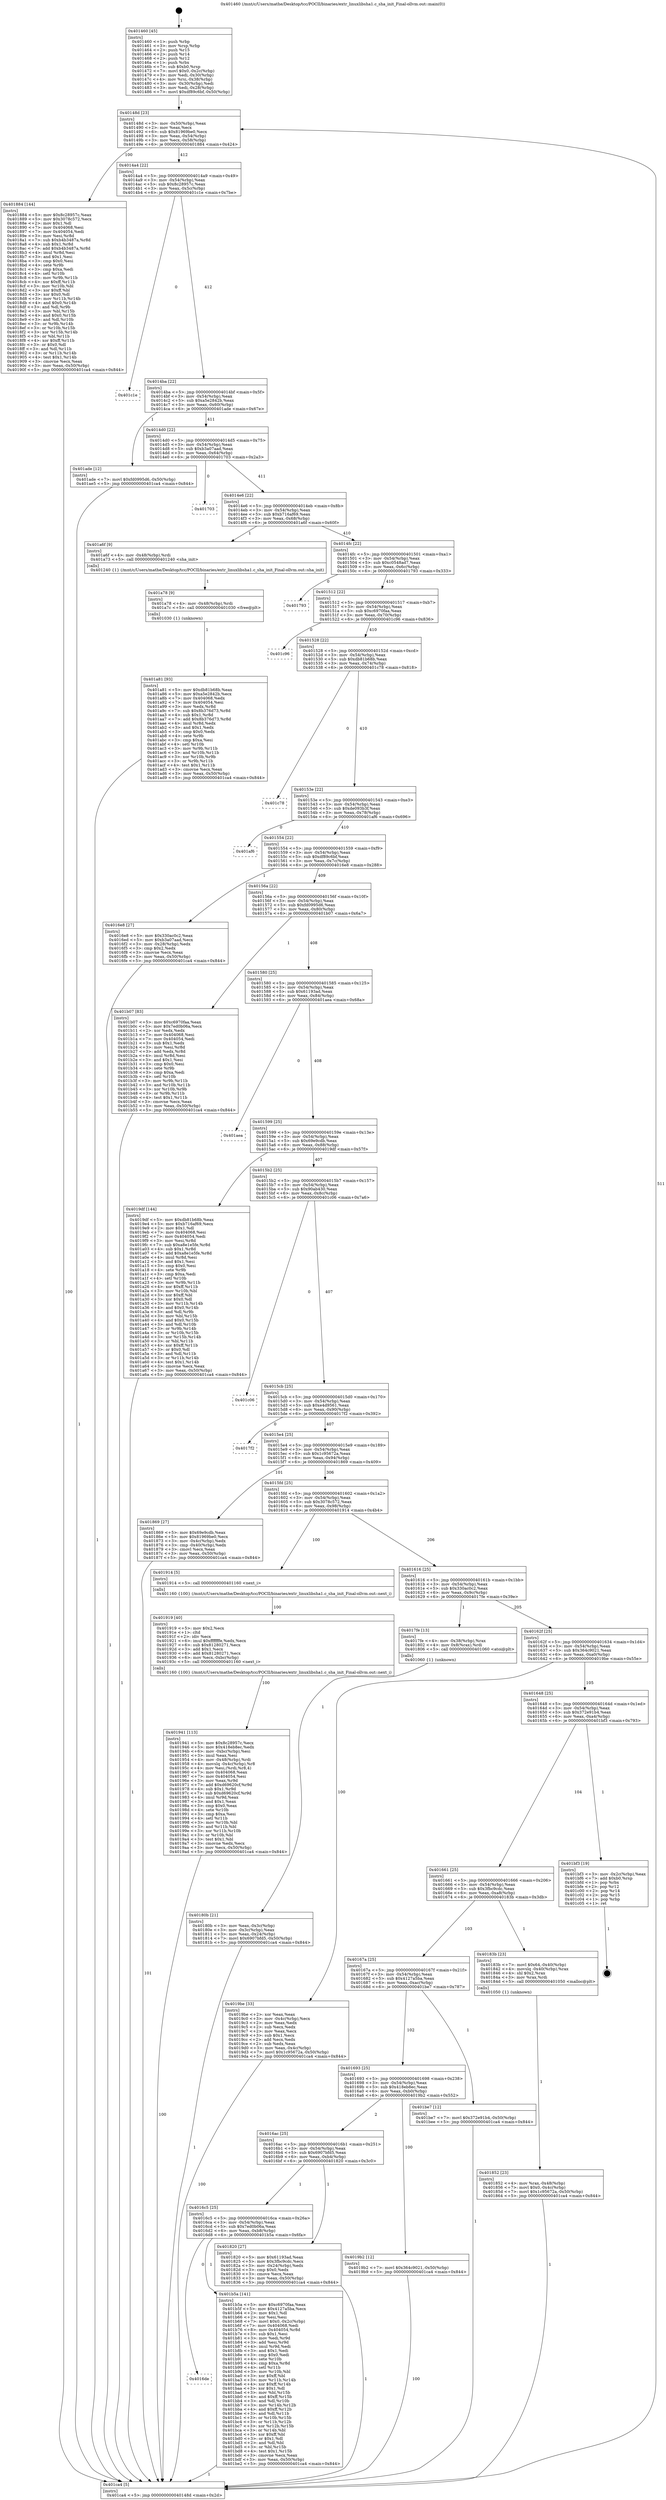 digraph "0x401460" {
  label = "0x401460 (/mnt/c/Users/mathe/Desktop/tcc/POCII/binaries/extr_linuxlibsha1.c_sha_init_Final-ollvm.out::main(0))"
  labelloc = "t"
  node[shape=record]

  Entry [label="",width=0.3,height=0.3,shape=circle,fillcolor=black,style=filled]
  "0x40148d" [label="{
     0x40148d [23]\l
     | [instrs]\l
     &nbsp;&nbsp;0x40148d \<+3\>: mov -0x50(%rbp),%eax\l
     &nbsp;&nbsp;0x401490 \<+2\>: mov %eax,%ecx\l
     &nbsp;&nbsp;0x401492 \<+6\>: sub $0x81969be0,%ecx\l
     &nbsp;&nbsp;0x401498 \<+3\>: mov %eax,-0x54(%rbp)\l
     &nbsp;&nbsp;0x40149b \<+3\>: mov %ecx,-0x58(%rbp)\l
     &nbsp;&nbsp;0x40149e \<+6\>: je 0000000000401884 \<main+0x424\>\l
  }"]
  "0x401884" [label="{
     0x401884 [144]\l
     | [instrs]\l
     &nbsp;&nbsp;0x401884 \<+5\>: mov $0x8c28957c,%eax\l
     &nbsp;&nbsp;0x401889 \<+5\>: mov $0x3078c572,%ecx\l
     &nbsp;&nbsp;0x40188e \<+2\>: mov $0x1,%dl\l
     &nbsp;&nbsp;0x401890 \<+7\>: mov 0x404068,%esi\l
     &nbsp;&nbsp;0x401897 \<+7\>: mov 0x404054,%edi\l
     &nbsp;&nbsp;0x40189e \<+3\>: mov %esi,%r8d\l
     &nbsp;&nbsp;0x4018a1 \<+7\>: sub $0xb4b3487a,%r8d\l
     &nbsp;&nbsp;0x4018a8 \<+4\>: sub $0x1,%r8d\l
     &nbsp;&nbsp;0x4018ac \<+7\>: add $0xb4b3487a,%r8d\l
     &nbsp;&nbsp;0x4018b3 \<+4\>: imul %r8d,%esi\l
     &nbsp;&nbsp;0x4018b7 \<+3\>: and $0x1,%esi\l
     &nbsp;&nbsp;0x4018ba \<+3\>: cmp $0x0,%esi\l
     &nbsp;&nbsp;0x4018bd \<+4\>: sete %r9b\l
     &nbsp;&nbsp;0x4018c1 \<+3\>: cmp $0xa,%edi\l
     &nbsp;&nbsp;0x4018c4 \<+4\>: setl %r10b\l
     &nbsp;&nbsp;0x4018c8 \<+3\>: mov %r9b,%r11b\l
     &nbsp;&nbsp;0x4018cb \<+4\>: xor $0xff,%r11b\l
     &nbsp;&nbsp;0x4018cf \<+3\>: mov %r10b,%bl\l
     &nbsp;&nbsp;0x4018d2 \<+3\>: xor $0xff,%bl\l
     &nbsp;&nbsp;0x4018d5 \<+3\>: xor $0x0,%dl\l
     &nbsp;&nbsp;0x4018d8 \<+3\>: mov %r11b,%r14b\l
     &nbsp;&nbsp;0x4018db \<+4\>: and $0x0,%r14b\l
     &nbsp;&nbsp;0x4018df \<+3\>: and %dl,%r9b\l
     &nbsp;&nbsp;0x4018e2 \<+3\>: mov %bl,%r15b\l
     &nbsp;&nbsp;0x4018e5 \<+4\>: and $0x0,%r15b\l
     &nbsp;&nbsp;0x4018e9 \<+3\>: and %dl,%r10b\l
     &nbsp;&nbsp;0x4018ec \<+3\>: or %r9b,%r14b\l
     &nbsp;&nbsp;0x4018ef \<+3\>: or %r10b,%r15b\l
     &nbsp;&nbsp;0x4018f2 \<+3\>: xor %r15b,%r14b\l
     &nbsp;&nbsp;0x4018f5 \<+3\>: or %bl,%r11b\l
     &nbsp;&nbsp;0x4018f8 \<+4\>: xor $0xff,%r11b\l
     &nbsp;&nbsp;0x4018fc \<+3\>: or $0x0,%dl\l
     &nbsp;&nbsp;0x4018ff \<+3\>: and %dl,%r11b\l
     &nbsp;&nbsp;0x401902 \<+3\>: or %r11b,%r14b\l
     &nbsp;&nbsp;0x401905 \<+4\>: test $0x1,%r14b\l
     &nbsp;&nbsp;0x401909 \<+3\>: cmovne %ecx,%eax\l
     &nbsp;&nbsp;0x40190c \<+3\>: mov %eax,-0x50(%rbp)\l
     &nbsp;&nbsp;0x40190f \<+5\>: jmp 0000000000401ca4 \<main+0x844\>\l
  }"]
  "0x4014a4" [label="{
     0x4014a4 [22]\l
     | [instrs]\l
     &nbsp;&nbsp;0x4014a4 \<+5\>: jmp 00000000004014a9 \<main+0x49\>\l
     &nbsp;&nbsp;0x4014a9 \<+3\>: mov -0x54(%rbp),%eax\l
     &nbsp;&nbsp;0x4014ac \<+5\>: sub $0x8c28957c,%eax\l
     &nbsp;&nbsp;0x4014b1 \<+3\>: mov %eax,-0x5c(%rbp)\l
     &nbsp;&nbsp;0x4014b4 \<+6\>: je 0000000000401c1e \<main+0x7be\>\l
  }"]
  Exit [label="",width=0.3,height=0.3,shape=circle,fillcolor=black,style=filled,peripheries=2]
  "0x401c1e" [label="{
     0x401c1e\l
  }", style=dashed]
  "0x4014ba" [label="{
     0x4014ba [22]\l
     | [instrs]\l
     &nbsp;&nbsp;0x4014ba \<+5\>: jmp 00000000004014bf \<main+0x5f\>\l
     &nbsp;&nbsp;0x4014bf \<+3\>: mov -0x54(%rbp),%eax\l
     &nbsp;&nbsp;0x4014c2 \<+5\>: sub $0xa5e2842b,%eax\l
     &nbsp;&nbsp;0x4014c7 \<+3\>: mov %eax,-0x60(%rbp)\l
     &nbsp;&nbsp;0x4014ca \<+6\>: je 0000000000401ade \<main+0x67e\>\l
  }"]
  "0x4016de" [label="{
     0x4016de\l
  }", style=dashed]
  "0x401ade" [label="{
     0x401ade [12]\l
     | [instrs]\l
     &nbsp;&nbsp;0x401ade \<+7\>: movl $0xfd0995d6,-0x50(%rbp)\l
     &nbsp;&nbsp;0x401ae5 \<+5\>: jmp 0000000000401ca4 \<main+0x844\>\l
  }"]
  "0x4014d0" [label="{
     0x4014d0 [22]\l
     | [instrs]\l
     &nbsp;&nbsp;0x4014d0 \<+5\>: jmp 00000000004014d5 \<main+0x75\>\l
     &nbsp;&nbsp;0x4014d5 \<+3\>: mov -0x54(%rbp),%eax\l
     &nbsp;&nbsp;0x4014d8 \<+5\>: sub $0xb3a07aad,%eax\l
     &nbsp;&nbsp;0x4014dd \<+3\>: mov %eax,-0x64(%rbp)\l
     &nbsp;&nbsp;0x4014e0 \<+6\>: je 0000000000401703 \<main+0x2a3\>\l
  }"]
  "0x401b5a" [label="{
     0x401b5a [141]\l
     | [instrs]\l
     &nbsp;&nbsp;0x401b5a \<+5\>: mov $0xc6970faa,%eax\l
     &nbsp;&nbsp;0x401b5f \<+5\>: mov $0x4127a5ba,%ecx\l
     &nbsp;&nbsp;0x401b64 \<+2\>: mov $0x1,%dl\l
     &nbsp;&nbsp;0x401b66 \<+2\>: xor %esi,%esi\l
     &nbsp;&nbsp;0x401b68 \<+7\>: movl $0x0,-0x2c(%rbp)\l
     &nbsp;&nbsp;0x401b6f \<+7\>: mov 0x404068,%edi\l
     &nbsp;&nbsp;0x401b76 \<+8\>: mov 0x404054,%r8d\l
     &nbsp;&nbsp;0x401b7e \<+3\>: sub $0x1,%esi\l
     &nbsp;&nbsp;0x401b81 \<+3\>: mov %edi,%r9d\l
     &nbsp;&nbsp;0x401b84 \<+3\>: add %esi,%r9d\l
     &nbsp;&nbsp;0x401b87 \<+4\>: imul %r9d,%edi\l
     &nbsp;&nbsp;0x401b8b \<+3\>: and $0x1,%edi\l
     &nbsp;&nbsp;0x401b8e \<+3\>: cmp $0x0,%edi\l
     &nbsp;&nbsp;0x401b91 \<+4\>: sete %r10b\l
     &nbsp;&nbsp;0x401b95 \<+4\>: cmp $0xa,%r8d\l
     &nbsp;&nbsp;0x401b99 \<+4\>: setl %r11b\l
     &nbsp;&nbsp;0x401b9d \<+3\>: mov %r10b,%bl\l
     &nbsp;&nbsp;0x401ba0 \<+3\>: xor $0xff,%bl\l
     &nbsp;&nbsp;0x401ba3 \<+3\>: mov %r11b,%r14b\l
     &nbsp;&nbsp;0x401ba6 \<+4\>: xor $0xff,%r14b\l
     &nbsp;&nbsp;0x401baa \<+3\>: xor $0x1,%dl\l
     &nbsp;&nbsp;0x401bad \<+3\>: mov %bl,%r15b\l
     &nbsp;&nbsp;0x401bb0 \<+4\>: and $0xff,%r15b\l
     &nbsp;&nbsp;0x401bb4 \<+3\>: and %dl,%r10b\l
     &nbsp;&nbsp;0x401bb7 \<+3\>: mov %r14b,%r12b\l
     &nbsp;&nbsp;0x401bba \<+4\>: and $0xff,%r12b\l
     &nbsp;&nbsp;0x401bbe \<+3\>: and %dl,%r11b\l
     &nbsp;&nbsp;0x401bc1 \<+3\>: or %r10b,%r15b\l
     &nbsp;&nbsp;0x401bc4 \<+3\>: or %r11b,%r12b\l
     &nbsp;&nbsp;0x401bc7 \<+3\>: xor %r12b,%r15b\l
     &nbsp;&nbsp;0x401bca \<+3\>: or %r14b,%bl\l
     &nbsp;&nbsp;0x401bcd \<+3\>: xor $0xff,%bl\l
     &nbsp;&nbsp;0x401bd0 \<+3\>: or $0x1,%dl\l
     &nbsp;&nbsp;0x401bd3 \<+2\>: and %dl,%bl\l
     &nbsp;&nbsp;0x401bd5 \<+3\>: or %bl,%r15b\l
     &nbsp;&nbsp;0x401bd8 \<+4\>: test $0x1,%r15b\l
     &nbsp;&nbsp;0x401bdc \<+3\>: cmovne %ecx,%eax\l
     &nbsp;&nbsp;0x401bdf \<+3\>: mov %eax,-0x50(%rbp)\l
     &nbsp;&nbsp;0x401be2 \<+5\>: jmp 0000000000401ca4 \<main+0x844\>\l
  }"]
  "0x401703" [label="{
     0x401703\l
  }", style=dashed]
  "0x4014e6" [label="{
     0x4014e6 [22]\l
     | [instrs]\l
     &nbsp;&nbsp;0x4014e6 \<+5\>: jmp 00000000004014eb \<main+0x8b\>\l
     &nbsp;&nbsp;0x4014eb \<+3\>: mov -0x54(%rbp),%eax\l
     &nbsp;&nbsp;0x4014ee \<+5\>: sub $0xb716af69,%eax\l
     &nbsp;&nbsp;0x4014f3 \<+3\>: mov %eax,-0x68(%rbp)\l
     &nbsp;&nbsp;0x4014f6 \<+6\>: je 0000000000401a6f \<main+0x60f\>\l
  }"]
  "0x401a81" [label="{
     0x401a81 [93]\l
     | [instrs]\l
     &nbsp;&nbsp;0x401a81 \<+5\>: mov $0xdb81b68b,%eax\l
     &nbsp;&nbsp;0x401a86 \<+5\>: mov $0xa5e2842b,%ecx\l
     &nbsp;&nbsp;0x401a8b \<+7\>: mov 0x404068,%edx\l
     &nbsp;&nbsp;0x401a92 \<+7\>: mov 0x404054,%esi\l
     &nbsp;&nbsp;0x401a99 \<+3\>: mov %edx,%r8d\l
     &nbsp;&nbsp;0x401a9c \<+7\>: sub $0x8b376d73,%r8d\l
     &nbsp;&nbsp;0x401aa3 \<+4\>: sub $0x1,%r8d\l
     &nbsp;&nbsp;0x401aa7 \<+7\>: add $0x8b376d73,%r8d\l
     &nbsp;&nbsp;0x401aae \<+4\>: imul %r8d,%edx\l
     &nbsp;&nbsp;0x401ab2 \<+3\>: and $0x1,%edx\l
     &nbsp;&nbsp;0x401ab5 \<+3\>: cmp $0x0,%edx\l
     &nbsp;&nbsp;0x401ab8 \<+4\>: sete %r9b\l
     &nbsp;&nbsp;0x401abc \<+3\>: cmp $0xa,%esi\l
     &nbsp;&nbsp;0x401abf \<+4\>: setl %r10b\l
     &nbsp;&nbsp;0x401ac3 \<+3\>: mov %r9b,%r11b\l
     &nbsp;&nbsp;0x401ac6 \<+3\>: and %r10b,%r11b\l
     &nbsp;&nbsp;0x401ac9 \<+3\>: xor %r10b,%r9b\l
     &nbsp;&nbsp;0x401acc \<+3\>: or %r9b,%r11b\l
     &nbsp;&nbsp;0x401acf \<+4\>: test $0x1,%r11b\l
     &nbsp;&nbsp;0x401ad3 \<+3\>: cmovne %ecx,%eax\l
     &nbsp;&nbsp;0x401ad6 \<+3\>: mov %eax,-0x50(%rbp)\l
     &nbsp;&nbsp;0x401ad9 \<+5\>: jmp 0000000000401ca4 \<main+0x844\>\l
  }"]
  "0x401a6f" [label="{
     0x401a6f [9]\l
     | [instrs]\l
     &nbsp;&nbsp;0x401a6f \<+4\>: mov -0x48(%rbp),%rdi\l
     &nbsp;&nbsp;0x401a73 \<+5\>: call 0000000000401240 \<sha_init\>\l
     | [calls]\l
     &nbsp;&nbsp;0x401240 \{1\} (/mnt/c/Users/mathe/Desktop/tcc/POCII/binaries/extr_linuxlibsha1.c_sha_init_Final-ollvm.out::sha_init)\l
  }"]
  "0x4014fc" [label="{
     0x4014fc [22]\l
     | [instrs]\l
     &nbsp;&nbsp;0x4014fc \<+5\>: jmp 0000000000401501 \<main+0xa1\>\l
     &nbsp;&nbsp;0x401501 \<+3\>: mov -0x54(%rbp),%eax\l
     &nbsp;&nbsp;0x401504 \<+5\>: sub $0xc0548ad7,%eax\l
     &nbsp;&nbsp;0x401509 \<+3\>: mov %eax,-0x6c(%rbp)\l
     &nbsp;&nbsp;0x40150c \<+6\>: je 0000000000401793 \<main+0x333\>\l
  }"]
  "0x401a78" [label="{
     0x401a78 [9]\l
     | [instrs]\l
     &nbsp;&nbsp;0x401a78 \<+4\>: mov -0x48(%rbp),%rdi\l
     &nbsp;&nbsp;0x401a7c \<+5\>: call 0000000000401030 \<free@plt\>\l
     | [calls]\l
     &nbsp;&nbsp;0x401030 \{1\} (unknown)\l
  }"]
  "0x401793" [label="{
     0x401793\l
  }", style=dashed]
  "0x401512" [label="{
     0x401512 [22]\l
     | [instrs]\l
     &nbsp;&nbsp;0x401512 \<+5\>: jmp 0000000000401517 \<main+0xb7\>\l
     &nbsp;&nbsp;0x401517 \<+3\>: mov -0x54(%rbp),%eax\l
     &nbsp;&nbsp;0x40151a \<+5\>: sub $0xc6970faa,%eax\l
     &nbsp;&nbsp;0x40151f \<+3\>: mov %eax,-0x70(%rbp)\l
     &nbsp;&nbsp;0x401522 \<+6\>: je 0000000000401c96 \<main+0x836\>\l
  }"]
  "0x401941" [label="{
     0x401941 [113]\l
     | [instrs]\l
     &nbsp;&nbsp;0x401941 \<+5\>: mov $0x8c28957c,%ecx\l
     &nbsp;&nbsp;0x401946 \<+5\>: mov $0x418eb8ec,%edx\l
     &nbsp;&nbsp;0x40194b \<+6\>: mov -0xbc(%rbp),%esi\l
     &nbsp;&nbsp;0x401951 \<+3\>: imul %eax,%esi\l
     &nbsp;&nbsp;0x401954 \<+4\>: mov -0x48(%rbp),%rdi\l
     &nbsp;&nbsp;0x401958 \<+4\>: movslq -0x4c(%rbp),%r8\l
     &nbsp;&nbsp;0x40195c \<+4\>: mov %esi,(%rdi,%r8,4)\l
     &nbsp;&nbsp;0x401960 \<+7\>: mov 0x404068,%eax\l
     &nbsp;&nbsp;0x401967 \<+7\>: mov 0x404054,%esi\l
     &nbsp;&nbsp;0x40196e \<+3\>: mov %eax,%r9d\l
     &nbsp;&nbsp;0x401971 \<+7\>: add $0xd69620cf,%r9d\l
     &nbsp;&nbsp;0x401978 \<+4\>: sub $0x1,%r9d\l
     &nbsp;&nbsp;0x40197c \<+7\>: sub $0xd69620cf,%r9d\l
     &nbsp;&nbsp;0x401983 \<+4\>: imul %r9d,%eax\l
     &nbsp;&nbsp;0x401987 \<+3\>: and $0x1,%eax\l
     &nbsp;&nbsp;0x40198a \<+3\>: cmp $0x0,%eax\l
     &nbsp;&nbsp;0x40198d \<+4\>: sete %r10b\l
     &nbsp;&nbsp;0x401991 \<+3\>: cmp $0xa,%esi\l
     &nbsp;&nbsp;0x401994 \<+4\>: setl %r11b\l
     &nbsp;&nbsp;0x401998 \<+3\>: mov %r10b,%bl\l
     &nbsp;&nbsp;0x40199b \<+3\>: and %r11b,%bl\l
     &nbsp;&nbsp;0x40199e \<+3\>: xor %r11b,%r10b\l
     &nbsp;&nbsp;0x4019a1 \<+3\>: or %r10b,%bl\l
     &nbsp;&nbsp;0x4019a4 \<+3\>: test $0x1,%bl\l
     &nbsp;&nbsp;0x4019a7 \<+3\>: cmovne %edx,%ecx\l
     &nbsp;&nbsp;0x4019aa \<+3\>: mov %ecx,-0x50(%rbp)\l
     &nbsp;&nbsp;0x4019ad \<+5\>: jmp 0000000000401ca4 \<main+0x844\>\l
  }"]
  "0x401c96" [label="{
     0x401c96\l
  }", style=dashed]
  "0x401528" [label="{
     0x401528 [22]\l
     | [instrs]\l
     &nbsp;&nbsp;0x401528 \<+5\>: jmp 000000000040152d \<main+0xcd\>\l
     &nbsp;&nbsp;0x40152d \<+3\>: mov -0x54(%rbp),%eax\l
     &nbsp;&nbsp;0x401530 \<+5\>: sub $0xdb81b68b,%eax\l
     &nbsp;&nbsp;0x401535 \<+3\>: mov %eax,-0x74(%rbp)\l
     &nbsp;&nbsp;0x401538 \<+6\>: je 0000000000401c78 \<main+0x818\>\l
  }"]
  "0x401919" [label="{
     0x401919 [40]\l
     | [instrs]\l
     &nbsp;&nbsp;0x401919 \<+5\>: mov $0x2,%ecx\l
     &nbsp;&nbsp;0x40191e \<+1\>: cltd\l
     &nbsp;&nbsp;0x40191f \<+2\>: idiv %ecx\l
     &nbsp;&nbsp;0x401921 \<+6\>: imul $0xfffffffe,%edx,%ecx\l
     &nbsp;&nbsp;0x401927 \<+6\>: sub $0x81280271,%ecx\l
     &nbsp;&nbsp;0x40192d \<+3\>: add $0x1,%ecx\l
     &nbsp;&nbsp;0x401930 \<+6\>: add $0x81280271,%ecx\l
     &nbsp;&nbsp;0x401936 \<+6\>: mov %ecx,-0xbc(%rbp)\l
     &nbsp;&nbsp;0x40193c \<+5\>: call 0000000000401160 \<next_i\>\l
     | [calls]\l
     &nbsp;&nbsp;0x401160 \{100\} (/mnt/c/Users/mathe/Desktop/tcc/POCII/binaries/extr_linuxlibsha1.c_sha_init_Final-ollvm.out::next_i)\l
  }"]
  "0x401c78" [label="{
     0x401c78\l
  }", style=dashed]
  "0x40153e" [label="{
     0x40153e [22]\l
     | [instrs]\l
     &nbsp;&nbsp;0x40153e \<+5\>: jmp 0000000000401543 \<main+0xe3\>\l
     &nbsp;&nbsp;0x401543 \<+3\>: mov -0x54(%rbp),%eax\l
     &nbsp;&nbsp;0x401546 \<+5\>: sub $0xde093b3f,%eax\l
     &nbsp;&nbsp;0x40154b \<+3\>: mov %eax,-0x78(%rbp)\l
     &nbsp;&nbsp;0x40154e \<+6\>: je 0000000000401af6 \<main+0x696\>\l
  }"]
  "0x401852" [label="{
     0x401852 [23]\l
     | [instrs]\l
     &nbsp;&nbsp;0x401852 \<+4\>: mov %rax,-0x48(%rbp)\l
     &nbsp;&nbsp;0x401856 \<+7\>: movl $0x0,-0x4c(%rbp)\l
     &nbsp;&nbsp;0x40185d \<+7\>: movl $0x1c95672a,-0x50(%rbp)\l
     &nbsp;&nbsp;0x401864 \<+5\>: jmp 0000000000401ca4 \<main+0x844\>\l
  }"]
  "0x401af6" [label="{
     0x401af6\l
  }", style=dashed]
  "0x401554" [label="{
     0x401554 [22]\l
     | [instrs]\l
     &nbsp;&nbsp;0x401554 \<+5\>: jmp 0000000000401559 \<main+0xf9\>\l
     &nbsp;&nbsp;0x401559 \<+3\>: mov -0x54(%rbp),%eax\l
     &nbsp;&nbsp;0x40155c \<+5\>: sub $0xdf89c6bf,%eax\l
     &nbsp;&nbsp;0x401561 \<+3\>: mov %eax,-0x7c(%rbp)\l
     &nbsp;&nbsp;0x401564 \<+6\>: je 00000000004016e8 \<main+0x288\>\l
  }"]
  "0x4016c5" [label="{
     0x4016c5 [25]\l
     | [instrs]\l
     &nbsp;&nbsp;0x4016c5 \<+5\>: jmp 00000000004016ca \<main+0x26a\>\l
     &nbsp;&nbsp;0x4016ca \<+3\>: mov -0x54(%rbp),%eax\l
     &nbsp;&nbsp;0x4016cd \<+5\>: sub $0x7ed0b06a,%eax\l
     &nbsp;&nbsp;0x4016d2 \<+6\>: mov %eax,-0xb8(%rbp)\l
     &nbsp;&nbsp;0x4016d8 \<+6\>: je 0000000000401b5a \<main+0x6fa\>\l
  }"]
  "0x4016e8" [label="{
     0x4016e8 [27]\l
     | [instrs]\l
     &nbsp;&nbsp;0x4016e8 \<+5\>: mov $0x330ac0c2,%eax\l
     &nbsp;&nbsp;0x4016ed \<+5\>: mov $0xb3a07aad,%ecx\l
     &nbsp;&nbsp;0x4016f2 \<+3\>: mov -0x28(%rbp),%edx\l
     &nbsp;&nbsp;0x4016f5 \<+3\>: cmp $0x2,%edx\l
     &nbsp;&nbsp;0x4016f8 \<+3\>: cmovne %ecx,%eax\l
     &nbsp;&nbsp;0x4016fb \<+3\>: mov %eax,-0x50(%rbp)\l
     &nbsp;&nbsp;0x4016fe \<+5\>: jmp 0000000000401ca4 \<main+0x844\>\l
  }"]
  "0x40156a" [label="{
     0x40156a [22]\l
     | [instrs]\l
     &nbsp;&nbsp;0x40156a \<+5\>: jmp 000000000040156f \<main+0x10f\>\l
     &nbsp;&nbsp;0x40156f \<+3\>: mov -0x54(%rbp),%eax\l
     &nbsp;&nbsp;0x401572 \<+5\>: sub $0xfd0995d6,%eax\l
     &nbsp;&nbsp;0x401577 \<+3\>: mov %eax,-0x80(%rbp)\l
     &nbsp;&nbsp;0x40157a \<+6\>: je 0000000000401b07 \<main+0x6a7\>\l
  }"]
  "0x401ca4" [label="{
     0x401ca4 [5]\l
     | [instrs]\l
     &nbsp;&nbsp;0x401ca4 \<+5\>: jmp 000000000040148d \<main+0x2d\>\l
  }"]
  "0x401460" [label="{
     0x401460 [45]\l
     | [instrs]\l
     &nbsp;&nbsp;0x401460 \<+1\>: push %rbp\l
     &nbsp;&nbsp;0x401461 \<+3\>: mov %rsp,%rbp\l
     &nbsp;&nbsp;0x401464 \<+2\>: push %r15\l
     &nbsp;&nbsp;0x401466 \<+2\>: push %r14\l
     &nbsp;&nbsp;0x401468 \<+2\>: push %r12\l
     &nbsp;&nbsp;0x40146a \<+1\>: push %rbx\l
     &nbsp;&nbsp;0x40146b \<+7\>: sub $0xb0,%rsp\l
     &nbsp;&nbsp;0x401472 \<+7\>: movl $0x0,-0x2c(%rbp)\l
     &nbsp;&nbsp;0x401479 \<+3\>: mov %edi,-0x30(%rbp)\l
     &nbsp;&nbsp;0x40147c \<+4\>: mov %rsi,-0x38(%rbp)\l
     &nbsp;&nbsp;0x401480 \<+3\>: mov -0x30(%rbp),%edi\l
     &nbsp;&nbsp;0x401483 \<+3\>: mov %edi,-0x28(%rbp)\l
     &nbsp;&nbsp;0x401486 \<+7\>: movl $0xdf89c6bf,-0x50(%rbp)\l
  }"]
  "0x401820" [label="{
     0x401820 [27]\l
     | [instrs]\l
     &nbsp;&nbsp;0x401820 \<+5\>: mov $0x61193ad,%eax\l
     &nbsp;&nbsp;0x401825 \<+5\>: mov $0x3fbc9cdc,%ecx\l
     &nbsp;&nbsp;0x40182a \<+3\>: mov -0x24(%rbp),%edx\l
     &nbsp;&nbsp;0x40182d \<+3\>: cmp $0x0,%edx\l
     &nbsp;&nbsp;0x401830 \<+3\>: cmove %ecx,%eax\l
     &nbsp;&nbsp;0x401833 \<+3\>: mov %eax,-0x50(%rbp)\l
     &nbsp;&nbsp;0x401836 \<+5\>: jmp 0000000000401ca4 \<main+0x844\>\l
  }"]
  "0x401b07" [label="{
     0x401b07 [83]\l
     | [instrs]\l
     &nbsp;&nbsp;0x401b07 \<+5\>: mov $0xc6970faa,%eax\l
     &nbsp;&nbsp;0x401b0c \<+5\>: mov $0x7ed0b06a,%ecx\l
     &nbsp;&nbsp;0x401b11 \<+2\>: xor %edx,%edx\l
     &nbsp;&nbsp;0x401b13 \<+7\>: mov 0x404068,%esi\l
     &nbsp;&nbsp;0x401b1a \<+7\>: mov 0x404054,%edi\l
     &nbsp;&nbsp;0x401b21 \<+3\>: sub $0x1,%edx\l
     &nbsp;&nbsp;0x401b24 \<+3\>: mov %esi,%r8d\l
     &nbsp;&nbsp;0x401b27 \<+3\>: add %edx,%r8d\l
     &nbsp;&nbsp;0x401b2a \<+4\>: imul %r8d,%esi\l
     &nbsp;&nbsp;0x401b2e \<+3\>: and $0x1,%esi\l
     &nbsp;&nbsp;0x401b31 \<+3\>: cmp $0x0,%esi\l
     &nbsp;&nbsp;0x401b34 \<+4\>: sete %r9b\l
     &nbsp;&nbsp;0x401b38 \<+3\>: cmp $0xa,%edi\l
     &nbsp;&nbsp;0x401b3b \<+4\>: setl %r10b\l
     &nbsp;&nbsp;0x401b3f \<+3\>: mov %r9b,%r11b\l
     &nbsp;&nbsp;0x401b42 \<+3\>: and %r10b,%r11b\l
     &nbsp;&nbsp;0x401b45 \<+3\>: xor %r10b,%r9b\l
     &nbsp;&nbsp;0x401b48 \<+3\>: or %r9b,%r11b\l
     &nbsp;&nbsp;0x401b4b \<+4\>: test $0x1,%r11b\l
     &nbsp;&nbsp;0x401b4f \<+3\>: cmovne %ecx,%eax\l
     &nbsp;&nbsp;0x401b52 \<+3\>: mov %eax,-0x50(%rbp)\l
     &nbsp;&nbsp;0x401b55 \<+5\>: jmp 0000000000401ca4 \<main+0x844\>\l
  }"]
  "0x401580" [label="{
     0x401580 [25]\l
     | [instrs]\l
     &nbsp;&nbsp;0x401580 \<+5\>: jmp 0000000000401585 \<main+0x125\>\l
     &nbsp;&nbsp;0x401585 \<+3\>: mov -0x54(%rbp),%eax\l
     &nbsp;&nbsp;0x401588 \<+5\>: sub $0x61193ad,%eax\l
     &nbsp;&nbsp;0x40158d \<+6\>: mov %eax,-0x84(%rbp)\l
     &nbsp;&nbsp;0x401593 \<+6\>: je 0000000000401aea \<main+0x68a\>\l
  }"]
  "0x4016ac" [label="{
     0x4016ac [25]\l
     | [instrs]\l
     &nbsp;&nbsp;0x4016ac \<+5\>: jmp 00000000004016b1 \<main+0x251\>\l
     &nbsp;&nbsp;0x4016b1 \<+3\>: mov -0x54(%rbp),%eax\l
     &nbsp;&nbsp;0x4016b4 \<+5\>: sub $0x6907bfd5,%eax\l
     &nbsp;&nbsp;0x4016b9 \<+6\>: mov %eax,-0xb4(%rbp)\l
     &nbsp;&nbsp;0x4016bf \<+6\>: je 0000000000401820 \<main+0x3c0\>\l
  }"]
  "0x401aea" [label="{
     0x401aea\l
  }", style=dashed]
  "0x401599" [label="{
     0x401599 [25]\l
     | [instrs]\l
     &nbsp;&nbsp;0x401599 \<+5\>: jmp 000000000040159e \<main+0x13e\>\l
     &nbsp;&nbsp;0x40159e \<+3\>: mov -0x54(%rbp),%eax\l
     &nbsp;&nbsp;0x4015a1 \<+5\>: sub $0x69e9cdb,%eax\l
     &nbsp;&nbsp;0x4015a6 \<+6\>: mov %eax,-0x88(%rbp)\l
     &nbsp;&nbsp;0x4015ac \<+6\>: je 00000000004019df \<main+0x57f\>\l
  }"]
  "0x4019b2" [label="{
     0x4019b2 [12]\l
     | [instrs]\l
     &nbsp;&nbsp;0x4019b2 \<+7\>: movl $0x364c9021,-0x50(%rbp)\l
     &nbsp;&nbsp;0x4019b9 \<+5\>: jmp 0000000000401ca4 \<main+0x844\>\l
  }"]
  "0x4019df" [label="{
     0x4019df [144]\l
     | [instrs]\l
     &nbsp;&nbsp;0x4019df \<+5\>: mov $0xdb81b68b,%eax\l
     &nbsp;&nbsp;0x4019e4 \<+5\>: mov $0xb716af69,%ecx\l
     &nbsp;&nbsp;0x4019e9 \<+2\>: mov $0x1,%dl\l
     &nbsp;&nbsp;0x4019eb \<+7\>: mov 0x404068,%esi\l
     &nbsp;&nbsp;0x4019f2 \<+7\>: mov 0x404054,%edi\l
     &nbsp;&nbsp;0x4019f9 \<+3\>: mov %esi,%r8d\l
     &nbsp;&nbsp;0x4019fc \<+7\>: sub $0xa8e1e5fe,%r8d\l
     &nbsp;&nbsp;0x401a03 \<+4\>: sub $0x1,%r8d\l
     &nbsp;&nbsp;0x401a07 \<+7\>: add $0xa8e1e5fe,%r8d\l
     &nbsp;&nbsp;0x401a0e \<+4\>: imul %r8d,%esi\l
     &nbsp;&nbsp;0x401a12 \<+3\>: and $0x1,%esi\l
     &nbsp;&nbsp;0x401a15 \<+3\>: cmp $0x0,%esi\l
     &nbsp;&nbsp;0x401a18 \<+4\>: sete %r9b\l
     &nbsp;&nbsp;0x401a1c \<+3\>: cmp $0xa,%edi\l
     &nbsp;&nbsp;0x401a1f \<+4\>: setl %r10b\l
     &nbsp;&nbsp;0x401a23 \<+3\>: mov %r9b,%r11b\l
     &nbsp;&nbsp;0x401a26 \<+4\>: xor $0xff,%r11b\l
     &nbsp;&nbsp;0x401a2a \<+3\>: mov %r10b,%bl\l
     &nbsp;&nbsp;0x401a2d \<+3\>: xor $0xff,%bl\l
     &nbsp;&nbsp;0x401a30 \<+3\>: xor $0x0,%dl\l
     &nbsp;&nbsp;0x401a33 \<+3\>: mov %r11b,%r14b\l
     &nbsp;&nbsp;0x401a36 \<+4\>: and $0x0,%r14b\l
     &nbsp;&nbsp;0x401a3a \<+3\>: and %dl,%r9b\l
     &nbsp;&nbsp;0x401a3d \<+3\>: mov %bl,%r15b\l
     &nbsp;&nbsp;0x401a40 \<+4\>: and $0x0,%r15b\l
     &nbsp;&nbsp;0x401a44 \<+3\>: and %dl,%r10b\l
     &nbsp;&nbsp;0x401a47 \<+3\>: or %r9b,%r14b\l
     &nbsp;&nbsp;0x401a4a \<+3\>: or %r10b,%r15b\l
     &nbsp;&nbsp;0x401a4d \<+3\>: xor %r15b,%r14b\l
     &nbsp;&nbsp;0x401a50 \<+3\>: or %bl,%r11b\l
     &nbsp;&nbsp;0x401a53 \<+4\>: xor $0xff,%r11b\l
     &nbsp;&nbsp;0x401a57 \<+3\>: or $0x0,%dl\l
     &nbsp;&nbsp;0x401a5a \<+3\>: and %dl,%r11b\l
     &nbsp;&nbsp;0x401a5d \<+3\>: or %r11b,%r14b\l
     &nbsp;&nbsp;0x401a60 \<+4\>: test $0x1,%r14b\l
     &nbsp;&nbsp;0x401a64 \<+3\>: cmovne %ecx,%eax\l
     &nbsp;&nbsp;0x401a67 \<+3\>: mov %eax,-0x50(%rbp)\l
     &nbsp;&nbsp;0x401a6a \<+5\>: jmp 0000000000401ca4 \<main+0x844\>\l
  }"]
  "0x4015b2" [label="{
     0x4015b2 [25]\l
     | [instrs]\l
     &nbsp;&nbsp;0x4015b2 \<+5\>: jmp 00000000004015b7 \<main+0x157\>\l
     &nbsp;&nbsp;0x4015b7 \<+3\>: mov -0x54(%rbp),%eax\l
     &nbsp;&nbsp;0x4015ba \<+5\>: sub $0x90ab430,%eax\l
     &nbsp;&nbsp;0x4015bf \<+6\>: mov %eax,-0x8c(%rbp)\l
     &nbsp;&nbsp;0x4015c5 \<+6\>: je 0000000000401c06 \<main+0x7a6\>\l
  }"]
  "0x401693" [label="{
     0x401693 [25]\l
     | [instrs]\l
     &nbsp;&nbsp;0x401693 \<+5\>: jmp 0000000000401698 \<main+0x238\>\l
     &nbsp;&nbsp;0x401698 \<+3\>: mov -0x54(%rbp),%eax\l
     &nbsp;&nbsp;0x40169b \<+5\>: sub $0x418eb8ec,%eax\l
     &nbsp;&nbsp;0x4016a0 \<+6\>: mov %eax,-0xb0(%rbp)\l
     &nbsp;&nbsp;0x4016a6 \<+6\>: je 00000000004019b2 \<main+0x552\>\l
  }"]
  "0x401c06" [label="{
     0x401c06\l
  }", style=dashed]
  "0x4015cb" [label="{
     0x4015cb [25]\l
     | [instrs]\l
     &nbsp;&nbsp;0x4015cb \<+5\>: jmp 00000000004015d0 \<main+0x170\>\l
     &nbsp;&nbsp;0x4015d0 \<+3\>: mov -0x54(%rbp),%eax\l
     &nbsp;&nbsp;0x4015d3 \<+5\>: sub $0xe4d9561,%eax\l
     &nbsp;&nbsp;0x4015d8 \<+6\>: mov %eax,-0x90(%rbp)\l
     &nbsp;&nbsp;0x4015de \<+6\>: je 00000000004017f2 \<main+0x392\>\l
  }"]
  "0x401be7" [label="{
     0x401be7 [12]\l
     | [instrs]\l
     &nbsp;&nbsp;0x401be7 \<+7\>: movl $0x372e91b4,-0x50(%rbp)\l
     &nbsp;&nbsp;0x401bee \<+5\>: jmp 0000000000401ca4 \<main+0x844\>\l
  }"]
  "0x4017f2" [label="{
     0x4017f2\l
  }", style=dashed]
  "0x4015e4" [label="{
     0x4015e4 [25]\l
     | [instrs]\l
     &nbsp;&nbsp;0x4015e4 \<+5\>: jmp 00000000004015e9 \<main+0x189\>\l
     &nbsp;&nbsp;0x4015e9 \<+3\>: mov -0x54(%rbp),%eax\l
     &nbsp;&nbsp;0x4015ec \<+5\>: sub $0x1c95672a,%eax\l
     &nbsp;&nbsp;0x4015f1 \<+6\>: mov %eax,-0x94(%rbp)\l
     &nbsp;&nbsp;0x4015f7 \<+6\>: je 0000000000401869 \<main+0x409\>\l
  }"]
  "0x40167a" [label="{
     0x40167a [25]\l
     | [instrs]\l
     &nbsp;&nbsp;0x40167a \<+5\>: jmp 000000000040167f \<main+0x21f\>\l
     &nbsp;&nbsp;0x40167f \<+3\>: mov -0x54(%rbp),%eax\l
     &nbsp;&nbsp;0x401682 \<+5\>: sub $0x4127a5ba,%eax\l
     &nbsp;&nbsp;0x401687 \<+6\>: mov %eax,-0xac(%rbp)\l
     &nbsp;&nbsp;0x40168d \<+6\>: je 0000000000401be7 \<main+0x787\>\l
  }"]
  "0x401869" [label="{
     0x401869 [27]\l
     | [instrs]\l
     &nbsp;&nbsp;0x401869 \<+5\>: mov $0x69e9cdb,%eax\l
     &nbsp;&nbsp;0x40186e \<+5\>: mov $0x81969be0,%ecx\l
     &nbsp;&nbsp;0x401873 \<+3\>: mov -0x4c(%rbp),%edx\l
     &nbsp;&nbsp;0x401876 \<+3\>: cmp -0x40(%rbp),%edx\l
     &nbsp;&nbsp;0x401879 \<+3\>: cmovl %ecx,%eax\l
     &nbsp;&nbsp;0x40187c \<+3\>: mov %eax,-0x50(%rbp)\l
     &nbsp;&nbsp;0x40187f \<+5\>: jmp 0000000000401ca4 \<main+0x844\>\l
  }"]
  "0x4015fd" [label="{
     0x4015fd [25]\l
     | [instrs]\l
     &nbsp;&nbsp;0x4015fd \<+5\>: jmp 0000000000401602 \<main+0x1a2\>\l
     &nbsp;&nbsp;0x401602 \<+3\>: mov -0x54(%rbp),%eax\l
     &nbsp;&nbsp;0x401605 \<+5\>: sub $0x3078c572,%eax\l
     &nbsp;&nbsp;0x40160a \<+6\>: mov %eax,-0x98(%rbp)\l
     &nbsp;&nbsp;0x401610 \<+6\>: je 0000000000401914 \<main+0x4b4\>\l
  }"]
  "0x40183b" [label="{
     0x40183b [23]\l
     | [instrs]\l
     &nbsp;&nbsp;0x40183b \<+7\>: movl $0x64,-0x40(%rbp)\l
     &nbsp;&nbsp;0x401842 \<+4\>: movslq -0x40(%rbp),%rax\l
     &nbsp;&nbsp;0x401846 \<+4\>: shl $0x2,%rax\l
     &nbsp;&nbsp;0x40184a \<+3\>: mov %rax,%rdi\l
     &nbsp;&nbsp;0x40184d \<+5\>: call 0000000000401050 \<malloc@plt\>\l
     | [calls]\l
     &nbsp;&nbsp;0x401050 \{1\} (unknown)\l
  }"]
  "0x401914" [label="{
     0x401914 [5]\l
     | [instrs]\l
     &nbsp;&nbsp;0x401914 \<+5\>: call 0000000000401160 \<next_i\>\l
     | [calls]\l
     &nbsp;&nbsp;0x401160 \{100\} (/mnt/c/Users/mathe/Desktop/tcc/POCII/binaries/extr_linuxlibsha1.c_sha_init_Final-ollvm.out::next_i)\l
  }"]
  "0x401616" [label="{
     0x401616 [25]\l
     | [instrs]\l
     &nbsp;&nbsp;0x401616 \<+5\>: jmp 000000000040161b \<main+0x1bb\>\l
     &nbsp;&nbsp;0x40161b \<+3\>: mov -0x54(%rbp),%eax\l
     &nbsp;&nbsp;0x40161e \<+5\>: sub $0x330ac0c2,%eax\l
     &nbsp;&nbsp;0x401623 \<+6\>: mov %eax,-0x9c(%rbp)\l
     &nbsp;&nbsp;0x401629 \<+6\>: je 00000000004017fe \<main+0x39e\>\l
  }"]
  "0x401661" [label="{
     0x401661 [25]\l
     | [instrs]\l
     &nbsp;&nbsp;0x401661 \<+5\>: jmp 0000000000401666 \<main+0x206\>\l
     &nbsp;&nbsp;0x401666 \<+3\>: mov -0x54(%rbp),%eax\l
     &nbsp;&nbsp;0x401669 \<+5\>: sub $0x3fbc9cdc,%eax\l
     &nbsp;&nbsp;0x40166e \<+6\>: mov %eax,-0xa8(%rbp)\l
     &nbsp;&nbsp;0x401674 \<+6\>: je 000000000040183b \<main+0x3db\>\l
  }"]
  "0x4017fe" [label="{
     0x4017fe [13]\l
     | [instrs]\l
     &nbsp;&nbsp;0x4017fe \<+4\>: mov -0x38(%rbp),%rax\l
     &nbsp;&nbsp;0x401802 \<+4\>: mov 0x8(%rax),%rdi\l
     &nbsp;&nbsp;0x401806 \<+5\>: call 0000000000401060 \<atoi@plt\>\l
     | [calls]\l
     &nbsp;&nbsp;0x401060 \{1\} (unknown)\l
  }"]
  "0x40162f" [label="{
     0x40162f [25]\l
     | [instrs]\l
     &nbsp;&nbsp;0x40162f \<+5\>: jmp 0000000000401634 \<main+0x1d4\>\l
     &nbsp;&nbsp;0x401634 \<+3\>: mov -0x54(%rbp),%eax\l
     &nbsp;&nbsp;0x401637 \<+5\>: sub $0x364c9021,%eax\l
     &nbsp;&nbsp;0x40163c \<+6\>: mov %eax,-0xa0(%rbp)\l
     &nbsp;&nbsp;0x401642 \<+6\>: je 00000000004019be \<main+0x55e\>\l
  }"]
  "0x40180b" [label="{
     0x40180b [21]\l
     | [instrs]\l
     &nbsp;&nbsp;0x40180b \<+3\>: mov %eax,-0x3c(%rbp)\l
     &nbsp;&nbsp;0x40180e \<+3\>: mov -0x3c(%rbp),%eax\l
     &nbsp;&nbsp;0x401811 \<+3\>: mov %eax,-0x24(%rbp)\l
     &nbsp;&nbsp;0x401814 \<+7\>: movl $0x6907bfd5,-0x50(%rbp)\l
     &nbsp;&nbsp;0x40181b \<+5\>: jmp 0000000000401ca4 \<main+0x844\>\l
  }"]
  "0x401bf3" [label="{
     0x401bf3 [19]\l
     | [instrs]\l
     &nbsp;&nbsp;0x401bf3 \<+3\>: mov -0x2c(%rbp),%eax\l
     &nbsp;&nbsp;0x401bf6 \<+7\>: add $0xb0,%rsp\l
     &nbsp;&nbsp;0x401bfd \<+1\>: pop %rbx\l
     &nbsp;&nbsp;0x401bfe \<+2\>: pop %r12\l
     &nbsp;&nbsp;0x401c00 \<+2\>: pop %r14\l
     &nbsp;&nbsp;0x401c02 \<+2\>: pop %r15\l
     &nbsp;&nbsp;0x401c04 \<+1\>: pop %rbp\l
     &nbsp;&nbsp;0x401c05 \<+1\>: ret\l
  }"]
  "0x4019be" [label="{
     0x4019be [33]\l
     | [instrs]\l
     &nbsp;&nbsp;0x4019be \<+2\>: xor %eax,%eax\l
     &nbsp;&nbsp;0x4019c0 \<+3\>: mov -0x4c(%rbp),%ecx\l
     &nbsp;&nbsp;0x4019c3 \<+2\>: mov %eax,%edx\l
     &nbsp;&nbsp;0x4019c5 \<+2\>: sub %ecx,%edx\l
     &nbsp;&nbsp;0x4019c7 \<+2\>: mov %eax,%ecx\l
     &nbsp;&nbsp;0x4019c9 \<+3\>: sub $0x1,%ecx\l
     &nbsp;&nbsp;0x4019cc \<+2\>: add %ecx,%edx\l
     &nbsp;&nbsp;0x4019ce \<+2\>: sub %edx,%eax\l
     &nbsp;&nbsp;0x4019d0 \<+3\>: mov %eax,-0x4c(%rbp)\l
     &nbsp;&nbsp;0x4019d3 \<+7\>: movl $0x1c95672a,-0x50(%rbp)\l
     &nbsp;&nbsp;0x4019da \<+5\>: jmp 0000000000401ca4 \<main+0x844\>\l
  }"]
  "0x401648" [label="{
     0x401648 [25]\l
     | [instrs]\l
     &nbsp;&nbsp;0x401648 \<+5\>: jmp 000000000040164d \<main+0x1ed\>\l
     &nbsp;&nbsp;0x40164d \<+3\>: mov -0x54(%rbp),%eax\l
     &nbsp;&nbsp;0x401650 \<+5\>: sub $0x372e91b4,%eax\l
     &nbsp;&nbsp;0x401655 \<+6\>: mov %eax,-0xa4(%rbp)\l
     &nbsp;&nbsp;0x40165b \<+6\>: je 0000000000401bf3 \<main+0x793\>\l
  }"]
  Entry -> "0x401460" [label=" 1"]
  "0x40148d" -> "0x401884" [label=" 100"]
  "0x40148d" -> "0x4014a4" [label=" 412"]
  "0x401bf3" -> Exit [label=" 1"]
  "0x4014a4" -> "0x401c1e" [label=" 0"]
  "0x4014a4" -> "0x4014ba" [label=" 412"]
  "0x401be7" -> "0x401ca4" [label=" 1"]
  "0x4014ba" -> "0x401ade" [label=" 1"]
  "0x4014ba" -> "0x4014d0" [label=" 411"]
  "0x401b5a" -> "0x401ca4" [label=" 1"]
  "0x4014d0" -> "0x401703" [label=" 0"]
  "0x4014d0" -> "0x4014e6" [label=" 411"]
  "0x4016c5" -> "0x4016de" [label=" 0"]
  "0x4014e6" -> "0x401a6f" [label=" 1"]
  "0x4014e6" -> "0x4014fc" [label=" 410"]
  "0x4016c5" -> "0x401b5a" [label=" 1"]
  "0x4014fc" -> "0x401793" [label=" 0"]
  "0x4014fc" -> "0x401512" [label=" 410"]
  "0x401b07" -> "0x401ca4" [label=" 1"]
  "0x401512" -> "0x401c96" [label=" 0"]
  "0x401512" -> "0x401528" [label=" 410"]
  "0x401ade" -> "0x401ca4" [label=" 1"]
  "0x401528" -> "0x401c78" [label=" 0"]
  "0x401528" -> "0x40153e" [label=" 410"]
  "0x401a81" -> "0x401ca4" [label=" 1"]
  "0x40153e" -> "0x401af6" [label=" 0"]
  "0x40153e" -> "0x401554" [label=" 410"]
  "0x401a78" -> "0x401a81" [label=" 1"]
  "0x401554" -> "0x4016e8" [label=" 1"]
  "0x401554" -> "0x40156a" [label=" 409"]
  "0x4016e8" -> "0x401ca4" [label=" 1"]
  "0x401460" -> "0x40148d" [label=" 1"]
  "0x401ca4" -> "0x40148d" [label=" 511"]
  "0x401a6f" -> "0x401a78" [label=" 1"]
  "0x40156a" -> "0x401b07" [label=" 1"]
  "0x40156a" -> "0x401580" [label=" 408"]
  "0x4019df" -> "0x401ca4" [label=" 1"]
  "0x401580" -> "0x401aea" [label=" 0"]
  "0x401580" -> "0x401599" [label=" 408"]
  "0x4019b2" -> "0x401ca4" [label=" 100"]
  "0x401599" -> "0x4019df" [label=" 1"]
  "0x401599" -> "0x4015b2" [label=" 407"]
  "0x401941" -> "0x401ca4" [label=" 100"]
  "0x4015b2" -> "0x401c06" [label=" 0"]
  "0x4015b2" -> "0x4015cb" [label=" 407"]
  "0x401914" -> "0x401919" [label=" 100"]
  "0x4015cb" -> "0x4017f2" [label=" 0"]
  "0x4015cb" -> "0x4015e4" [label=" 407"]
  "0x401884" -> "0x401ca4" [label=" 100"]
  "0x4015e4" -> "0x401869" [label=" 101"]
  "0x4015e4" -> "0x4015fd" [label=" 306"]
  "0x401852" -> "0x401ca4" [label=" 1"]
  "0x4015fd" -> "0x401914" [label=" 100"]
  "0x4015fd" -> "0x401616" [label=" 206"]
  "0x40183b" -> "0x401852" [label=" 1"]
  "0x401616" -> "0x4017fe" [label=" 1"]
  "0x401616" -> "0x40162f" [label=" 205"]
  "0x4017fe" -> "0x40180b" [label=" 1"]
  "0x40180b" -> "0x401ca4" [label=" 1"]
  "0x4016ac" -> "0x4016c5" [label=" 1"]
  "0x40162f" -> "0x4019be" [label=" 100"]
  "0x40162f" -> "0x401648" [label=" 105"]
  "0x4016ac" -> "0x401820" [label=" 1"]
  "0x401648" -> "0x401bf3" [label=" 1"]
  "0x401648" -> "0x401661" [label=" 104"]
  "0x401820" -> "0x401ca4" [label=" 1"]
  "0x401661" -> "0x40183b" [label=" 1"]
  "0x401661" -> "0x40167a" [label=" 103"]
  "0x401869" -> "0x401ca4" [label=" 101"]
  "0x40167a" -> "0x401be7" [label=" 1"]
  "0x40167a" -> "0x401693" [label=" 102"]
  "0x401919" -> "0x401941" [label=" 100"]
  "0x401693" -> "0x4019b2" [label=" 100"]
  "0x401693" -> "0x4016ac" [label=" 2"]
  "0x4019be" -> "0x401ca4" [label=" 100"]
}
